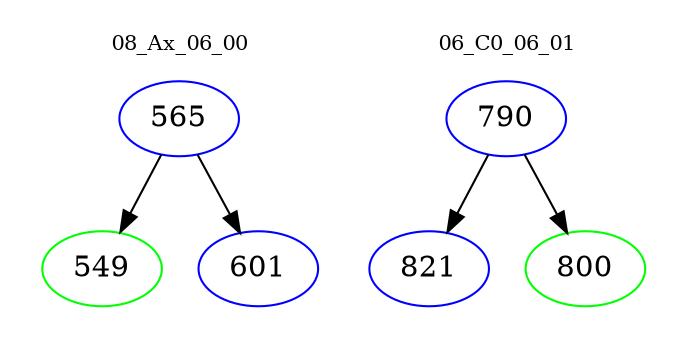 digraph{
subgraph cluster_0 {
color = white
label = "08_Ax_06_00";
fontsize=10;
T0_565 [label="565", color="blue"]
T0_565 -> T0_549 [color="black"]
T0_549 [label="549", color="green"]
T0_565 -> T0_601 [color="black"]
T0_601 [label="601", color="blue"]
}
subgraph cluster_1 {
color = white
label = "06_C0_06_01";
fontsize=10;
T1_790 [label="790", color="blue"]
T1_790 -> T1_821 [color="black"]
T1_821 [label="821", color="blue"]
T1_790 -> T1_800 [color="black"]
T1_800 [label="800", color="green"]
}
}
